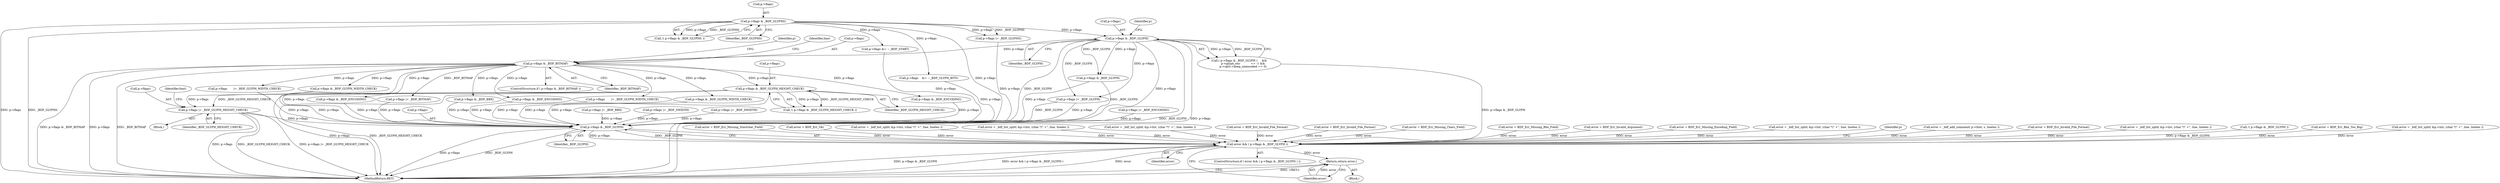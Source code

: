 digraph "0_savannah_07bdb6e289c7954e2a533039dc93c1c136099d2d@pointer" {
"1000843" [label="(Call,p->flags |= _BDF_GLYPH_HEIGHT_CHECK)"];
"1000837" [label="(Call,p->flags & _BDF_GLYPH_HEIGHT_CHECK)"];
"1000816" [label="(Call,p->flags & _BDF_BITMAP)"];
"1000376" [label="(Call,p->flags & _BDF_GLYPH)"];
"1000241" [label="(Call,p->flags & _BDF_GLYPHS)"];
"1001560" [label="(Call,p->flags & _BDF_GLYPH)"];
"1001558" [label="(Call,error && ( p->flags & _BDF_GLYPH ))"];
"1001569" [label="(Return,return error;)"];
"1000596" [label="(Call,error = BDF_Err_Invalid_File_Format)"];
"1000443" [label="(Call,error = BDF_Err_Invalid_File_Format)"];
"1000464" [label="(Call,p->flags |= _BDF_GLYPH)"];
"1000255" [label="(Call,error = BDF_Err_Missing_Chars_Field)"];
"1001471" [label="(Call,error = BDF_Err_Missing_Bbx_Field)"];
"1001448" [label="(Call,p->flags |= _BDF_BBX)"];
"1000310" [label="(Call,error = BDF_Err_Invalid_Argument)"];
"1001149" [label="(Call,p->flags & _BDF_ENCODING)"];
"1001564" [label="(Identifier,_BDF_GLYPH)"];
"1000323" [label="(Call,p->flags |= _BDF_GLYPHS)"];
"1001553" [label="(Call,error = BDF_Err_Missing_Encoding_Field)"];
"1001052" [label="(Call,p->flags |= _BDF_SWIDTH)"];
"1000245" [label="(Identifier,_BDF_GLYPHS)"];
"1000816" [label="(Call,p->flags & _BDF_BITMAP)"];
"1001559" [label="(Identifier,error)"];
"1000169" [label="(Block,)"];
"1000349" [label="(Call,p->flags &= ~_BDF_START)"];
"1000408" [label="(Call,error = _bdf_list_split( &p->list, (char *)\" +\", line, linelen ))"];
"1000815" [label="(ControlStructure,if ( p->flags & _BDF_BITMAP ))"];
"1000368" [label="(Call,p->flags    &= ~_BDF_GLYPH_BITS)"];
"1001542" [label="(Call,p->flags |= _BDF_BITMAP)"];
"1001567" [label="(Identifier,p)"];
"1001465" [label="(Call,p->flags & _BDF_BBX)"];
"1000837" [label="(Call,p->flags & _BDF_GLYPH_HEIGHT_CHECK)"];
"1001015" [label="(Call,p->flags & _BDF_ENCODING)"];
"1000838" [label="(Call,p->flags)"];
"1000836" [label="(Call,!( p->flags & _BDF_GLYPH_HEIGHT_CHECK ))"];
"1000935" [label="(Call,p->flags       |= _BDF_GLYPH_WIDTH_CHECK)"];
"1001133" [label="(Call,p->flags |= _BDF_DWIDTH)"];
"1000847" [label="(Identifier,_BDF_GLYPH_HEIGHT_CHECK)"];
"1000230" [label="(Call,error = _bdf_add_comment( p->font, s, linelen ))"];
"1000984" [label="(Call,p->flags & _BDF_GLYPH_WIDTH_CHECK)"];
"1001548" [label="(Call,error = BDF_Err_Invalid_File_Format)"];
"1001571" [label="(MethodReturn,RET)"];
"1001569" [label="(Return,return error;)"];
"1001558" [label="(Call,error && ( p->flags & _BDF_GLYPH ))"];
"1000380" [label="(Identifier,_BDF_GLYPH)"];
"1000240" [label="(Call,!( p->flags & _BDF_GLYPHS ))"];
"1000241" [label="(Call,p->flags & _BDF_GLYPHS)"];
"1000842" [label="(Block,)"];
"1000496" [label="(Call,error = _bdf_list_split( &p->list, (char *)\" +\", line, linelen ))"];
"1000242" [label="(Call,p->flags)"];
"1001557" [label="(ControlStructure,if ( error && ( p->flags & _BDF_GLYPH ) ))"];
"1000384" [label="(Identifier,p)"];
"1000779" [label="(Call,p->flags |= _BDF_ENCODING)"];
"1001008" [label="(Identifier,line)"];
"1000844" [label="(Call,p->flags)"];
"1000486" [label="(Call,p->flags & _BDF_GLYPH)"];
"1001570" [label="(Identifier,error)"];
"1000841" [label="(Identifier,_BDF_GLYPH_HEIGHT_CHECK)"];
"1001068" [label="(Call,p->flags & _BDF_ENCODING)"];
"1000485" [label="(Call,!( p->flags & _BDF_GLYPH ))"];
"1001560" [label="(Call,p->flags & _BDF_GLYPH)"];
"1001516" [label="(Call,error = BDF_Err_Bbx_Too_Big)"];
"1000376" [label="(Call,p->flags & _BDF_GLYPH)"];
"1000990" [label="(Call,p->flags       |= _BDF_GLYPH_WIDTH_CHECK)"];
"1000259" [label="(Call,error = _bdf_list_split( &p->list, (char *)\" +\", line, linelen ))"];
"1000817" [label="(Call,p->flags)"];
"1000375" [label="(Call,( p->flags & _BDF_GLYPH )     &&\n         p->glyph_enc            == -1 &&\n         p->opts->keep_unencoded == 0)"];
"1000820" [label="(Identifier,_BDF_BITMAP)"];
"1000929" [label="(Call,p->flags & _BDF_GLYPH_WIDTH_CHECK)"];
"1000492" [label="(Call,error = BDF_Err_Missing_Startchar_Field)"];
"1000377" [label="(Call,p->flags)"];
"1000850" [label="(Identifier,font)"];
"1000182" [label="(Call,error = BDF_Err_Ok)"];
"1000843" [label="(Call,p->flags |= _BDF_GLYPH_HEIGHT_CHECK)"];
"1001155" [label="(Call,error = _bdf_list_split( &p->list, (char *)\" +\", line, linelen ))"];
"1001561" [label="(Call,p->flags)"];
"1000825" [label="(Identifier,p)"];
"1001021" [label="(Call,error = _bdf_list_split( &p->list, (char *)\" +\", line, linelen ))"];
"1001074" [label="(Call,error = _bdf_list_split( &p->list, (char *)\" +\", line, linelen ))"];
"1000843" -> "1000842"  [label="AST: "];
"1000843" -> "1000847"  [label="CFG: "];
"1000844" -> "1000843"  [label="AST: "];
"1000847" -> "1000843"  [label="AST: "];
"1000850" -> "1000843"  [label="CFG: "];
"1000843" -> "1001571"  [label="DDG: p->flags |= _BDF_GLYPH_HEIGHT_CHECK"];
"1000843" -> "1001571"  [label="DDG: p->flags"];
"1000843" -> "1001571"  [label="DDG: _BDF_GLYPH_HEIGHT_CHECK"];
"1000837" -> "1000843"  [label="DDG: p->flags"];
"1000837" -> "1000843"  [label="DDG: _BDF_GLYPH_HEIGHT_CHECK"];
"1000843" -> "1001560"  [label="DDG: p->flags"];
"1000837" -> "1000836"  [label="AST: "];
"1000837" -> "1000841"  [label="CFG: "];
"1000838" -> "1000837"  [label="AST: "];
"1000841" -> "1000837"  [label="AST: "];
"1000836" -> "1000837"  [label="CFG: "];
"1000837" -> "1001571"  [label="DDG: p->flags"];
"1000837" -> "1001571"  [label="DDG: _BDF_GLYPH_HEIGHT_CHECK"];
"1000837" -> "1000836"  [label="DDG: p->flags"];
"1000837" -> "1000836"  [label="DDG: _BDF_GLYPH_HEIGHT_CHECK"];
"1000816" -> "1000837"  [label="DDG: p->flags"];
"1000837" -> "1001560"  [label="DDG: p->flags"];
"1000816" -> "1000815"  [label="AST: "];
"1000816" -> "1000820"  [label="CFG: "];
"1000817" -> "1000816"  [label="AST: "];
"1000820" -> "1000816"  [label="AST: "];
"1000825" -> "1000816"  [label="CFG: "];
"1001008" -> "1000816"  [label="CFG: "];
"1000816" -> "1001571"  [label="DDG: p->flags & _BDF_BITMAP"];
"1000816" -> "1001571"  [label="DDG: p->flags"];
"1000816" -> "1001571"  [label="DDG: _BDF_BITMAP"];
"1000376" -> "1000816"  [label="DDG: p->flags"];
"1000816" -> "1000929"  [label="DDG: p->flags"];
"1000816" -> "1000935"  [label="DDG: p->flags"];
"1000816" -> "1000984"  [label="DDG: p->flags"];
"1000816" -> "1000990"  [label="DDG: p->flags"];
"1000816" -> "1001015"  [label="DDG: p->flags"];
"1000816" -> "1001068"  [label="DDG: p->flags"];
"1000816" -> "1001149"  [label="DDG: p->flags"];
"1000816" -> "1001465"  [label="DDG: p->flags"];
"1000816" -> "1001542"  [label="DDG: _BDF_BITMAP"];
"1000816" -> "1001560"  [label="DDG: p->flags"];
"1000376" -> "1000375"  [label="AST: "];
"1000376" -> "1000380"  [label="CFG: "];
"1000377" -> "1000376"  [label="AST: "];
"1000380" -> "1000376"  [label="AST: "];
"1000384" -> "1000376"  [label="CFG: "];
"1000375" -> "1000376"  [label="CFG: "];
"1000376" -> "1001571"  [label="DDG: p->flags"];
"1000376" -> "1001571"  [label="DDG: _BDF_GLYPH"];
"1000376" -> "1000375"  [label="DDG: p->flags"];
"1000376" -> "1000375"  [label="DDG: _BDF_GLYPH"];
"1000241" -> "1000376"  [label="DDG: p->flags"];
"1000376" -> "1000464"  [label="DDG: p->flags"];
"1000376" -> "1000464"  [label="DDG: _BDF_GLYPH"];
"1000376" -> "1000486"  [label="DDG: p->flags"];
"1000376" -> "1000486"  [label="DDG: _BDF_GLYPH"];
"1000376" -> "1001560"  [label="DDG: p->flags"];
"1000376" -> "1001560"  [label="DDG: _BDF_GLYPH"];
"1000241" -> "1000240"  [label="AST: "];
"1000241" -> "1000245"  [label="CFG: "];
"1000242" -> "1000241"  [label="AST: "];
"1000245" -> "1000241"  [label="AST: "];
"1000240" -> "1000241"  [label="CFG: "];
"1000241" -> "1001571"  [label="DDG: p->flags"];
"1000241" -> "1001571"  [label="DDG: _BDF_GLYPHS"];
"1000241" -> "1000240"  [label="DDG: p->flags"];
"1000241" -> "1000240"  [label="DDG: _BDF_GLYPHS"];
"1000241" -> "1000323"  [label="DDG: p->flags"];
"1000241" -> "1000323"  [label="DDG: _BDF_GLYPHS"];
"1000241" -> "1000349"  [label="DDG: p->flags"];
"1000241" -> "1000368"  [label="DDG: p->flags"];
"1000241" -> "1001560"  [label="DDG: p->flags"];
"1001560" -> "1001558"  [label="AST: "];
"1001560" -> "1001564"  [label="CFG: "];
"1001561" -> "1001560"  [label="AST: "];
"1001564" -> "1001560"  [label="AST: "];
"1001558" -> "1001560"  [label="CFG: "];
"1001560" -> "1001571"  [label="DDG: p->flags"];
"1001560" -> "1001571"  [label="DDG: _BDF_GLYPH"];
"1001560" -> "1001558"  [label="DDG: p->flags"];
"1001560" -> "1001558"  [label="DDG: _BDF_GLYPH"];
"1000368" -> "1001560"  [label="DDG: p->flags"];
"1001133" -> "1001560"  [label="DDG: p->flags"];
"1001149" -> "1001560"  [label="DDG: p->flags"];
"1000929" -> "1001560"  [label="DDG: p->flags"];
"1000323" -> "1001560"  [label="DDG: p->flags"];
"1000984" -> "1001560"  [label="DDG: p->flags"];
"1000486" -> "1001560"  [label="DDG: p->flags"];
"1000486" -> "1001560"  [label="DDG: _BDF_GLYPH"];
"1001052" -> "1001560"  [label="DDG: p->flags"];
"1000935" -> "1001560"  [label="DDG: p->flags"];
"1000779" -> "1001560"  [label="DDG: p->flags"];
"1001448" -> "1001560"  [label="DDG: p->flags"];
"1000464" -> "1001560"  [label="DDG: p->flags"];
"1000464" -> "1001560"  [label="DDG: _BDF_GLYPH"];
"1001015" -> "1001560"  [label="DDG: p->flags"];
"1001542" -> "1001560"  [label="DDG: p->flags"];
"1000990" -> "1001560"  [label="DDG: p->flags"];
"1001068" -> "1001560"  [label="DDG: p->flags"];
"1000349" -> "1001560"  [label="DDG: p->flags"];
"1001465" -> "1001560"  [label="DDG: p->flags"];
"1001558" -> "1001557"  [label="AST: "];
"1001558" -> "1001559"  [label="CFG: "];
"1001559" -> "1001558"  [label="AST: "];
"1001567" -> "1001558"  [label="CFG: "];
"1001570" -> "1001558"  [label="CFG: "];
"1001558" -> "1001571"  [label="DDG: error && ( p->flags & _BDF_GLYPH )"];
"1001558" -> "1001571"  [label="DDG: error"];
"1001558" -> "1001571"  [label="DDG: p->flags & _BDF_GLYPH"];
"1000259" -> "1001558"  [label="DDG: error"];
"1000596" -> "1001558"  [label="DDG: error"];
"1000492" -> "1001558"  [label="DDG: error"];
"1000496" -> "1001558"  [label="DDG: error"];
"1001553" -> "1001558"  [label="DDG: error"];
"1000230" -> "1001558"  [label="DDG: error"];
"1000182" -> "1001558"  [label="DDG: error"];
"1000443" -> "1001558"  [label="DDG: error"];
"1001516" -> "1001558"  [label="DDG: error"];
"1001074" -> "1001558"  [label="DDG: error"];
"1001155" -> "1001558"  [label="DDG: error"];
"1000408" -> "1001558"  [label="DDG: error"];
"1001471" -> "1001558"  [label="DDG: error"];
"1000310" -> "1001558"  [label="DDG: error"];
"1001021" -> "1001558"  [label="DDG: error"];
"1001548" -> "1001558"  [label="DDG: error"];
"1000255" -> "1001558"  [label="DDG: error"];
"1000485" -> "1001558"  [label="DDG: p->flags & _BDF_GLYPH"];
"1000375" -> "1001558"  [label="DDG: p->flags & _BDF_GLYPH"];
"1001558" -> "1001569"  [label="DDG: error"];
"1001569" -> "1000169"  [label="AST: "];
"1001569" -> "1001570"  [label="CFG: "];
"1001570" -> "1001569"  [label="AST: "];
"1001571" -> "1001569"  [label="CFG: "];
"1001569" -> "1001571"  [label="DDG: <RET>"];
"1001570" -> "1001569"  [label="DDG: error"];
}
